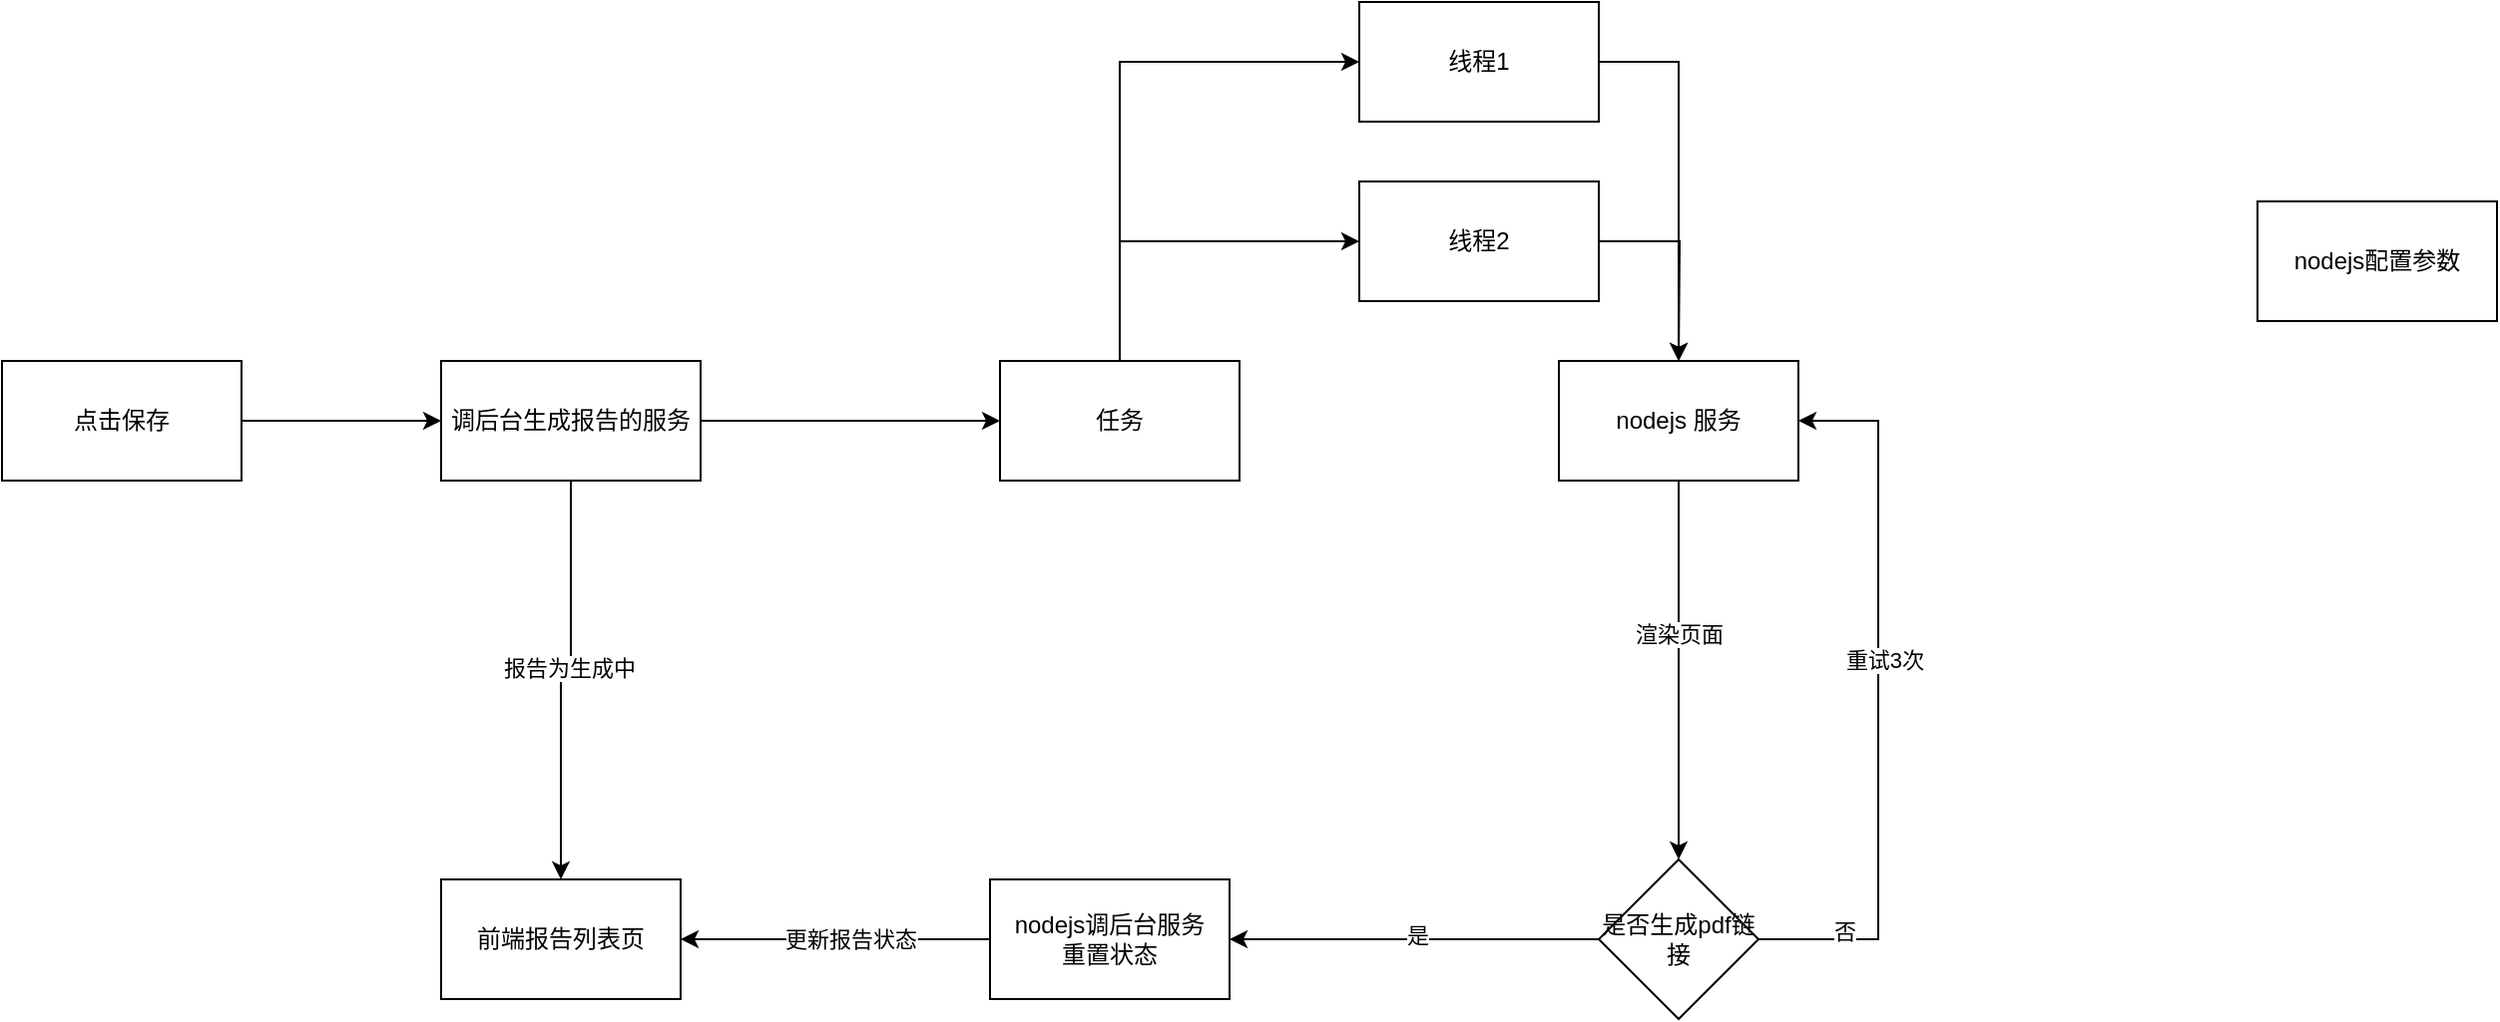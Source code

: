 <mxfile version="28.2.5">
  <diagram name="第 1 页" id="QZIYYSBZrZkQbgkNPsQI">
    <mxGraphModel dx="2728" dy="1021" grid="1" gridSize="10" guides="1" tooltips="1" connect="1" arrows="1" fold="1" page="1" pageScale="1" pageWidth="827" pageHeight="1169" math="0" shadow="0">
      <root>
        <mxCell id="0" />
        <mxCell id="1" parent="0" />
        <mxCell id="Ev4hLwcJlVM7NLEiLkKL-18" style="edgeStyle=orthogonalEdgeStyle;rounded=0;orthogonalLoop=1;jettySize=auto;html=1;exitX=1;exitY=0.5;exitDx=0;exitDy=0;" edge="1" parent="1" source="Ev4hLwcJlVM7NLEiLkKL-1" target="Ev4hLwcJlVM7NLEiLkKL-2">
          <mxGeometry relative="1" as="geometry" />
        </mxCell>
        <mxCell id="Ev4hLwcJlVM7NLEiLkKL-1" value="点击保存" style="rounded=0;whiteSpace=wrap;html=1;" vertex="1" parent="1">
          <mxGeometry x="-200" y="190" width="120" height="60" as="geometry" />
        </mxCell>
        <mxCell id="Ev4hLwcJlVM7NLEiLkKL-34" value="" style="edgeStyle=orthogonalEdgeStyle;rounded=0;orthogonalLoop=1;jettySize=auto;html=1;" edge="1" parent="1" source="Ev4hLwcJlVM7NLEiLkKL-2" target="Ev4hLwcJlVM7NLEiLkKL-33">
          <mxGeometry relative="1" as="geometry" />
        </mxCell>
        <mxCell id="Ev4hLwcJlVM7NLEiLkKL-43" style="edgeStyle=orthogonalEdgeStyle;rounded=0;orthogonalLoop=1;jettySize=auto;html=1;exitX=0.5;exitY=1;exitDx=0;exitDy=0;entryX=0.5;entryY=0;entryDx=0;entryDy=0;" edge="1" parent="1" source="Ev4hLwcJlVM7NLEiLkKL-2" target="Ev4hLwcJlVM7NLEiLkKL-42">
          <mxGeometry relative="1" as="geometry" />
        </mxCell>
        <mxCell id="Ev4hLwcJlVM7NLEiLkKL-48" value="报告为生成中" style="edgeLabel;html=1;align=center;verticalAlign=middle;resizable=0;points=[];" vertex="1" connectable="0" parent="Ev4hLwcJlVM7NLEiLkKL-43">
          <mxGeometry x="-0.089" y="-1" relative="1" as="geometry">
            <mxPoint as="offset" />
          </mxGeometry>
        </mxCell>
        <mxCell id="Ev4hLwcJlVM7NLEiLkKL-2" value="调后台生成报告的服务" style="rounded=0;whiteSpace=wrap;html=1;" vertex="1" parent="1">
          <mxGeometry x="20" y="190" width="130" height="60" as="geometry" />
        </mxCell>
        <mxCell id="Ev4hLwcJlVM7NLEiLkKL-21" value="" style="edgeStyle=orthogonalEdgeStyle;rounded=0;orthogonalLoop=1;jettySize=auto;html=1;" edge="1" parent="1" source="Ev4hLwcJlVM7NLEiLkKL-3" target="Ev4hLwcJlVM7NLEiLkKL-20">
          <mxGeometry relative="1" as="geometry" />
        </mxCell>
        <mxCell id="Ev4hLwcJlVM7NLEiLkKL-32" value="渲染页面" style="edgeLabel;html=1;align=center;verticalAlign=middle;resizable=0;points=[];" vertex="1" connectable="0" parent="Ev4hLwcJlVM7NLEiLkKL-21">
          <mxGeometry x="-0.325" y="-1" relative="1" as="geometry">
            <mxPoint x="1" y="13" as="offset" />
          </mxGeometry>
        </mxCell>
        <mxCell id="Ev4hLwcJlVM7NLEiLkKL-3" value="nodejs 服务" style="whiteSpace=wrap;html=1;rounded=0;" vertex="1" parent="1">
          <mxGeometry x="580" y="190" width="120" height="60" as="geometry" />
        </mxCell>
        <mxCell id="Ev4hLwcJlVM7NLEiLkKL-45" style="edgeStyle=orthogonalEdgeStyle;rounded=0;orthogonalLoop=1;jettySize=auto;html=1;exitX=0;exitY=0.5;exitDx=0;exitDy=0;entryX=1;entryY=0.5;entryDx=0;entryDy=0;" edge="1" parent="1" source="Ev4hLwcJlVM7NLEiLkKL-11" target="Ev4hLwcJlVM7NLEiLkKL-42">
          <mxGeometry relative="1" as="geometry" />
        </mxCell>
        <mxCell id="Ev4hLwcJlVM7NLEiLkKL-47" value="更新报告状态" style="edgeLabel;html=1;align=center;verticalAlign=middle;resizable=0;points=[];" vertex="1" connectable="0" parent="Ev4hLwcJlVM7NLEiLkKL-45">
          <mxGeometry x="0.1" y="-1" relative="1" as="geometry">
            <mxPoint x="15" y="1" as="offset" />
          </mxGeometry>
        </mxCell>
        <mxCell id="Ev4hLwcJlVM7NLEiLkKL-11" value="nodejs调后台服务&lt;br&gt;重置状态" style="whiteSpace=wrap;html=1;rounded=0;" vertex="1" parent="1">
          <mxGeometry x="295" y="450" width="120" height="60" as="geometry" />
        </mxCell>
        <mxCell id="Ev4hLwcJlVM7NLEiLkKL-28" style="edgeStyle=orthogonalEdgeStyle;rounded=0;orthogonalLoop=1;jettySize=auto;html=1;exitX=1;exitY=0.5;exitDx=0;exitDy=0;entryX=1;entryY=0.5;entryDx=0;entryDy=0;" edge="1" parent="1" source="Ev4hLwcJlVM7NLEiLkKL-20" target="Ev4hLwcJlVM7NLEiLkKL-3">
          <mxGeometry relative="1" as="geometry">
            <Array as="points">
              <mxPoint x="740" y="480" />
              <mxPoint x="740" y="220" />
            </Array>
          </mxGeometry>
        </mxCell>
        <mxCell id="Ev4hLwcJlVM7NLEiLkKL-29" value="否" style="edgeLabel;html=1;align=center;verticalAlign=middle;resizable=0;points=[];" vertex="1" connectable="0" parent="Ev4hLwcJlVM7NLEiLkKL-28">
          <mxGeometry x="-0.635" y="1" relative="1" as="geometry">
            <mxPoint x="-16" y="1" as="offset" />
          </mxGeometry>
        </mxCell>
        <mxCell id="Ev4hLwcJlVM7NLEiLkKL-51" value="重试3次" style="edgeLabel;html=1;align=center;verticalAlign=middle;resizable=0;points=[];" vertex="1" connectable="0" parent="Ev4hLwcJlVM7NLEiLkKL-28">
          <mxGeometry x="0.111" y="-3" relative="1" as="geometry">
            <mxPoint as="offset" />
          </mxGeometry>
        </mxCell>
        <mxCell id="Ev4hLwcJlVM7NLEiLkKL-30" style="edgeStyle=orthogonalEdgeStyle;rounded=0;orthogonalLoop=1;jettySize=auto;html=1;exitX=0;exitY=0.5;exitDx=0;exitDy=0;entryX=1;entryY=0.5;entryDx=0;entryDy=0;" edge="1" parent="1" source="Ev4hLwcJlVM7NLEiLkKL-20" target="Ev4hLwcJlVM7NLEiLkKL-11">
          <mxGeometry relative="1" as="geometry" />
        </mxCell>
        <mxCell id="Ev4hLwcJlVM7NLEiLkKL-31" value="是" style="edgeLabel;html=1;align=center;verticalAlign=middle;resizable=0;points=[];" vertex="1" connectable="0" parent="Ev4hLwcJlVM7NLEiLkKL-30">
          <mxGeometry x="-0.018" y="-2" relative="1" as="geometry">
            <mxPoint as="offset" />
          </mxGeometry>
        </mxCell>
        <mxCell id="Ev4hLwcJlVM7NLEiLkKL-20" value="是否生成pdf链接" style="rhombus;whiteSpace=wrap;html=1;rounded=0;" vertex="1" parent="1">
          <mxGeometry x="600" y="440" width="80" height="80" as="geometry" />
        </mxCell>
        <mxCell id="Ev4hLwcJlVM7NLEiLkKL-37" style="edgeStyle=orthogonalEdgeStyle;rounded=0;orthogonalLoop=1;jettySize=auto;html=1;exitX=0.5;exitY=0;exitDx=0;exitDy=0;entryX=0;entryY=0.5;entryDx=0;entryDy=0;" edge="1" parent="1" source="Ev4hLwcJlVM7NLEiLkKL-33" target="Ev4hLwcJlVM7NLEiLkKL-35">
          <mxGeometry relative="1" as="geometry" />
        </mxCell>
        <mxCell id="Ev4hLwcJlVM7NLEiLkKL-38" style="edgeStyle=orthogonalEdgeStyle;rounded=0;orthogonalLoop=1;jettySize=auto;html=1;exitX=0.5;exitY=0;exitDx=0;exitDy=0;entryX=0;entryY=0.5;entryDx=0;entryDy=0;" edge="1" parent="1" source="Ev4hLwcJlVM7NLEiLkKL-33" target="Ev4hLwcJlVM7NLEiLkKL-36">
          <mxGeometry relative="1" as="geometry" />
        </mxCell>
        <mxCell id="Ev4hLwcJlVM7NLEiLkKL-33" value="任务" style="whiteSpace=wrap;html=1;rounded=0;" vertex="1" parent="1">
          <mxGeometry x="300" y="190" width="120" height="60" as="geometry" />
        </mxCell>
        <mxCell id="Ev4hLwcJlVM7NLEiLkKL-39" style="edgeStyle=orthogonalEdgeStyle;rounded=0;orthogonalLoop=1;jettySize=auto;html=1;exitX=1;exitY=0.5;exitDx=0;exitDy=0;entryX=0.5;entryY=0;entryDx=0;entryDy=0;" edge="1" parent="1" source="Ev4hLwcJlVM7NLEiLkKL-35" target="Ev4hLwcJlVM7NLEiLkKL-3">
          <mxGeometry relative="1" as="geometry" />
        </mxCell>
        <mxCell id="Ev4hLwcJlVM7NLEiLkKL-35" value="线程1" style="whiteSpace=wrap;html=1;" vertex="1" parent="1">
          <mxGeometry x="480" y="10" width="120" height="60" as="geometry" />
        </mxCell>
        <mxCell id="Ev4hLwcJlVM7NLEiLkKL-40" style="edgeStyle=orthogonalEdgeStyle;rounded=0;orthogonalLoop=1;jettySize=auto;html=1;exitX=1;exitY=0.5;exitDx=0;exitDy=0;" edge="1" parent="1" source="Ev4hLwcJlVM7NLEiLkKL-36">
          <mxGeometry relative="1" as="geometry">
            <mxPoint x="640" y="190" as="targetPoint" />
          </mxGeometry>
        </mxCell>
        <mxCell id="Ev4hLwcJlVM7NLEiLkKL-36" value="线程2" style="whiteSpace=wrap;html=1;" vertex="1" parent="1">
          <mxGeometry x="480" y="100" width="120" height="60" as="geometry" />
        </mxCell>
        <mxCell id="Ev4hLwcJlVM7NLEiLkKL-42" value="前端报告列表页" style="whiteSpace=wrap;html=1;" vertex="1" parent="1">
          <mxGeometry x="20" y="450" width="120" height="60" as="geometry" />
        </mxCell>
        <mxCell id="Ev4hLwcJlVM7NLEiLkKL-52" value="nodejs配置参数" style="whiteSpace=wrap;html=1;" vertex="1" parent="1">
          <mxGeometry x="930" y="110" width="120" height="60" as="geometry" />
        </mxCell>
      </root>
    </mxGraphModel>
  </diagram>
</mxfile>
